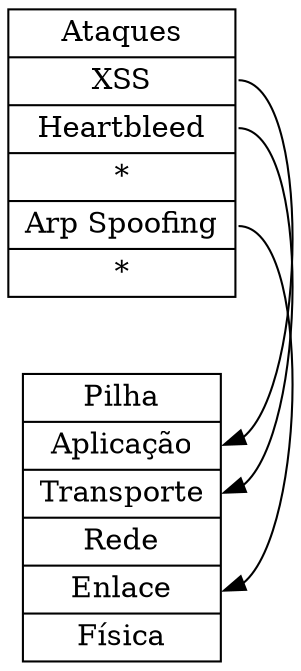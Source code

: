 digraph{
	stack [
		shape=record
		label="{Pilha|<a> Aplicação|<t> Transporte|<r> Rede|<e> Enlace | <f> Física}"
	];
	attacks [
		shape=record
		label="{Ataques|<a>XSS|<t>Heartbleed|<r>*|<e>Arp Spoofing|<f>*}"
			
	];
	

	attacks:a->stack:a;
	attacks:t->stack:t;
	attacks:e->stack:e;

	
}